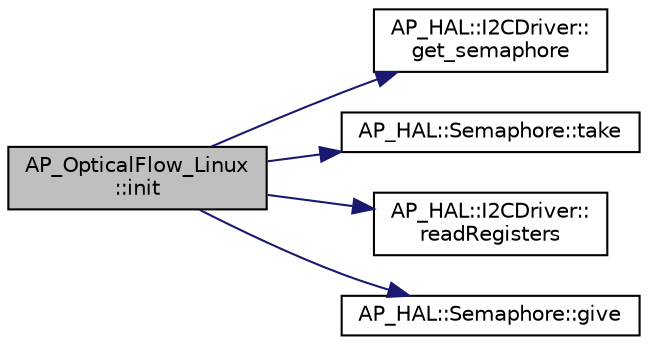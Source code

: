 digraph "AP_OpticalFlow_Linux::init"
{
 // INTERACTIVE_SVG=YES
  edge [fontname="Helvetica",fontsize="10",labelfontname="Helvetica",labelfontsize="10"];
  node [fontname="Helvetica",fontsize="10",shape=record];
  rankdir="LR";
  Node1 [label="AP_OpticalFlow_Linux\l::init",height=0.2,width=0.4,color="black", fillcolor="grey75", style="filled", fontcolor="black"];
  Node1 -> Node2 [color="midnightblue",fontsize="10",style="solid",fontname="Helvetica"];
  Node2 [label="AP_HAL::I2CDriver::\lget_semaphore",height=0.2,width=0.4,color="black", fillcolor="white", style="filled",URL="$classAP__HAL_1_1I2CDriver.html#a373424b46be08ef36d53844f88b5398e"];
  Node1 -> Node3 [color="midnightblue",fontsize="10",style="solid",fontname="Helvetica"];
  Node3 [label="AP_HAL::Semaphore::take",height=0.2,width=0.4,color="black", fillcolor="white", style="filled",URL="$classAP__HAL_1_1Semaphore.html#abd3a0affad8bb211981a979f30386589"];
  Node1 -> Node4 [color="midnightblue",fontsize="10",style="solid",fontname="Helvetica"];
  Node4 [label="AP_HAL::I2CDriver::\lreadRegisters",height=0.2,width=0.4,color="black", fillcolor="white", style="filled",URL="$classAP__HAL_1_1I2CDriver.html#a5826f44fd0ab5a87db1c14f5a3d55561"];
  Node1 -> Node5 [color="midnightblue",fontsize="10",style="solid",fontname="Helvetica"];
  Node5 [label="AP_HAL::Semaphore::give",height=0.2,width=0.4,color="black", fillcolor="white", style="filled",URL="$classAP__HAL_1_1Semaphore.html#afcdbf03d5bea9d83037acc93bfaea7ce"];
}
